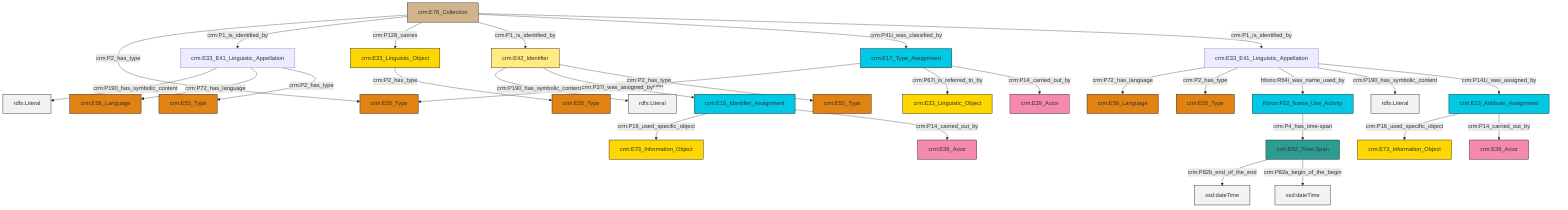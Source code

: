 graph TD
classDef Literal fill:#f2f2f2,stroke:#000000;
classDef CRM_Entity fill:#FFFFFF,stroke:#000000;
classDef Temporal_Entity fill:#00C9E6, stroke:#000000;
classDef Type fill:#E18312, stroke:#000000;
classDef Time-Span fill:#2C9C91, stroke:#000000;
classDef Appellation fill:#FFEB7F, stroke:#000000;
classDef Place fill:#008836, stroke:#000000;
classDef Persistent_Item fill:#B266B2, stroke:#000000;
classDef Conceptual_Object fill:#FFD700, stroke:#000000;
classDef Physical_Thing fill:#D2B48C, stroke:#000000;
classDef Actor fill:#f58aad, stroke:#000000;
classDef PC_Classes fill:#4ce600, stroke:#000000;
classDef Multi fill:#cccccc,stroke:#000000;

0["crm:E33_E41_Linguistic_Appellation"]:::Default -->|crm:P72_has_language| 1["crm:E56_Language"]:::Type
2["crm:E33_E41_Linguistic_Appellation"]:::Default -->|crm:P190_has_symbolic_content| 4[rdfs:Literal]:::Literal
9["crm:E13_Attribute_Assignment"]:::Temporal_Entity -->|crm:P16_used_specific_object| 10["crm:E73_Information_Object"]:::Conceptual_Object
11["crm:E52_Time-Span"]:::Time-Span -->|crm:P82b_end_of_the_end| 12[xsd:dateTime]:::Literal
13["crm:E42_Identifier"]:::Appellation -->|crm:P190_has_symbolic_content| 14[rdfs:Literal]:::Literal
15["crm:E17_Type_Assignment"]:::Temporal_Entity -->|crm:P42_assigned| 16["crm:E55_Type"]:::Type
0["crm:E33_E41_Linguistic_Appellation"]:::Default -->|crm:P2_has_type| 18["crm:E55_Type"]:::Type
19["crm:E15_Identifier_Assignment"]:::Temporal_Entity -->|crm:P16_used_specific_object| 20["crm:E73_Information_Object"]:::Conceptual_Object
21["crm:E33_Linguistic_Object"]:::Conceptual_Object -->|crm:P2_has_type| 22["crm:E55_Type"]:::Type
23["crm:E78_Collection"]:::Physical_Thing -->|crm:P2_has_type| 16["crm:E55_Type"]:::Type
13["crm:E42_Identifier"]:::Appellation -->|crm:P37i_was_assigned_by| 19["crm:E15_Identifier_Assignment"]:::Temporal_Entity
23["crm:E78_Collection"]:::Physical_Thing -->|crm:P1_is_identified_by| 2["crm:E33_E41_Linguistic_Appellation"]:::Default
0["crm:E33_E41_Linguistic_Appellation"]:::Default -->|frbroo:R64i_was_name_used_by| 26["frbroo:F52_Name_Use_Activity"]:::Temporal_Entity
0["crm:E33_E41_Linguistic_Appellation"]:::Default -->|crm:P190_has_symbolic_content| 31[rdfs:Literal]:::Literal
11["crm:E52_Time-Span"]:::Time-Span -->|crm:P82a_begin_of_the_begin| 32[xsd:dateTime]:::Literal
2["crm:E33_E41_Linguistic_Appellation"]:::Default -->|crm:P72_has_language| 33["crm:E56_Language"]:::Type
23["crm:E78_Collection"]:::Physical_Thing -->|crm:P128_carries| 21["crm:E33_Linguistic_Object"]:::Conceptual_Object
19["crm:E15_Identifier_Assignment"]:::Temporal_Entity -->|crm:P14_carried_out_by| 5["crm:E39_Actor"]:::Actor
23["crm:E78_Collection"]:::Physical_Thing -->|crm:P1_is_identified_by| 13["crm:E42_Identifier"]:::Appellation
0["crm:E33_E41_Linguistic_Appellation"]:::Default -->|crm:P141i_was_assigned_by| 9["crm:E13_Attribute_Assignment"]:::Temporal_Entity
23["crm:E78_Collection"]:::Physical_Thing -->|crm:P41i_was_classified_by| 15["crm:E17_Type_Assignment"]:::Temporal_Entity
15["crm:E17_Type_Assignment"]:::Temporal_Entity -->|crm:P67i_is_referred_to_by| 42["crm:E33_Linguistic_Object"]:::Conceptual_Object
15["crm:E17_Type_Assignment"]:::Temporal_Entity -->|crm:P14_carried_out_by| 29["crm:E39_Actor"]:::Actor
2["crm:E33_E41_Linguistic_Appellation"]:::Default -->|crm:P2_has_type| 24["crm:E55_Type"]:::Type
23["crm:E78_Collection"]:::Physical_Thing -->|crm:P1_is_identified_by| 0["crm:E33_E41_Linguistic_Appellation"]:::Default
13["crm:E42_Identifier"]:::Appellation -->|crm:P2_has_type| 47["crm:E55_Type"]:::Type
9["crm:E13_Attribute_Assignment"]:::Temporal_Entity -->|crm:P14_carried_out_by| 7["crm:E39_Actor"]:::Actor
26["frbroo:F52_Name_Use_Activity"]:::Temporal_Entity -->|crm:P4_has_time-span| 11["crm:E52_Time-Span"]:::Time-Span
